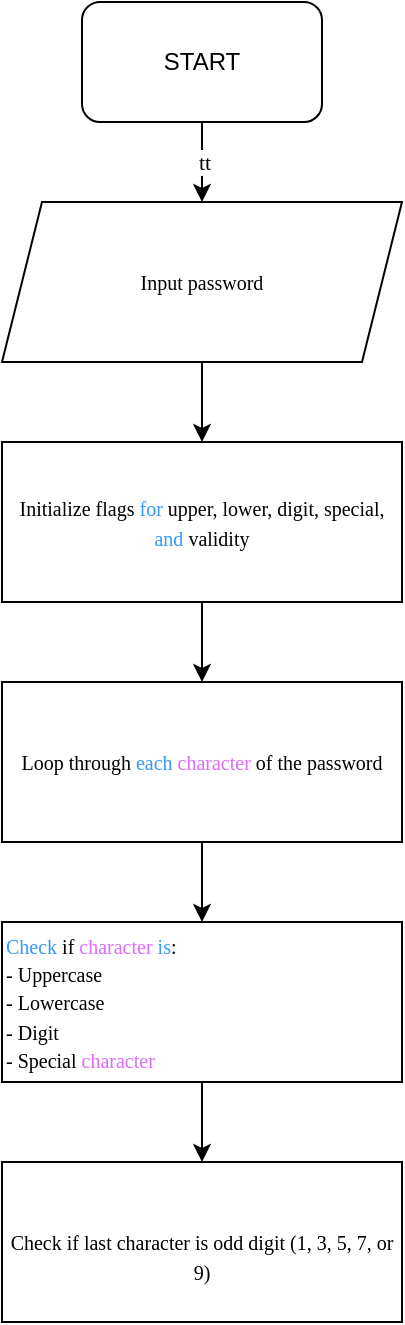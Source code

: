 <mxfile version="25.0.3">
  <diagram name="Page-1" id="uW_phi4VEYtL2WINQR16">
    <mxGraphModel dx="1162" dy="642" grid="1" gridSize="10" guides="1" tooltips="1" connect="1" arrows="1" fold="1" page="1" pageScale="1" pageWidth="827" pageHeight="1169" math="0" shadow="0">
      <root>
        <mxCell id="0" />
        <mxCell id="1" parent="0" />
        <mxCell id="pDTDzoaKquT_ZgxXrLPv-6" value="&lt;font face=&quot;Verdana&quot;&gt;tt&lt;/font&gt;" style="edgeStyle=orthogonalEdgeStyle;rounded=0;orthogonalLoop=1;jettySize=auto;html=1;" edge="1" parent="1" source="pDTDzoaKquT_ZgxXrLPv-1">
          <mxGeometry relative="1" as="geometry">
            <mxPoint x="420" y="120" as="targetPoint" />
          </mxGeometry>
        </mxCell>
        <mxCell id="pDTDzoaKquT_ZgxXrLPv-1" value="START" style="rounded=1;whiteSpace=wrap;html=1;" vertex="1" parent="1">
          <mxGeometry x="360" y="20" width="120" height="60" as="geometry" />
        </mxCell>
        <mxCell id="pDTDzoaKquT_ZgxXrLPv-5" style="edgeStyle=orthogonalEdgeStyle;rounded=0;orthogonalLoop=1;jettySize=auto;html=1;" edge="1" parent="1" source="pDTDzoaKquT_ZgxXrLPv-3">
          <mxGeometry relative="1" as="geometry">
            <mxPoint x="420" y="240" as="targetPoint" />
          </mxGeometry>
        </mxCell>
        <mxCell id="pDTDzoaKquT_ZgxXrLPv-3" value="&lt;font style=&quot;font-size: 10px;&quot; face=&quot;Verdana&quot;&gt;Input password&lt;br&gt;&lt;/font&gt;" style="shape=parallelogram;perimeter=parallelogramPerimeter;whiteSpace=wrap;html=1;fixedSize=1;" vertex="1" parent="1">
          <mxGeometry x="320" y="120" width="200" height="80" as="geometry" />
        </mxCell>
        <mxCell id="pDTDzoaKquT_ZgxXrLPv-9" style="edgeStyle=orthogonalEdgeStyle;rounded=0;orthogonalLoop=1;jettySize=auto;html=1;entryX=0.5;entryY=0;entryDx=0;entryDy=0;" edge="1" parent="1" source="pDTDzoaKquT_ZgxXrLPv-7" target="pDTDzoaKquT_ZgxXrLPv-8">
          <mxGeometry relative="1" as="geometry" />
        </mxCell>
        <mxCell id="pDTDzoaKquT_ZgxXrLPv-7" value="&lt;font style=&quot;font-size: 10px;&quot; face=&quot;Verdana&quot;&gt;&lt;br&gt;Initialize flags &lt;span class=&quot;hljs-keyword&quot;&gt;&lt;font color=&quot;#3399ff&quot;&gt;for&lt;/font&gt;&lt;/span&gt; upper, lower, digit, special, &lt;span class=&quot;hljs-keyword&quot;&gt;&lt;font color=&quot;#3399ff&quot;&gt;and&lt;/font&gt;&lt;/span&gt; validity&lt;/font&gt;&lt;div&gt;&lt;br&gt;&lt;/div&gt;" style="rounded=0;whiteSpace=wrap;html=1;" vertex="1" parent="1">
          <mxGeometry x="320" y="240" width="200" height="80" as="geometry" />
        </mxCell>
        <mxCell id="pDTDzoaKquT_ZgxXrLPv-13" style="edgeStyle=orthogonalEdgeStyle;rounded=0;orthogonalLoop=1;jettySize=auto;html=1;" edge="1" parent="1" source="pDTDzoaKquT_ZgxXrLPv-8">
          <mxGeometry relative="1" as="geometry">
            <mxPoint x="420" y="480" as="targetPoint" />
          </mxGeometry>
        </mxCell>
        <mxCell id="pDTDzoaKquT_ZgxXrLPv-8" value="&lt;font style=&quot;font-size: 10px;&quot; face=&quot;Verdana&quot;&gt;Loop through &lt;span class=&quot;hljs-keyword&quot;&gt;&lt;font color=&quot;#3399ff&quot;&gt;each&lt;/font&gt;&lt;/span&gt; &lt;span class=&quot;hljs-type&quot;&gt;&lt;font color=&quot;#dc6bff&quot;&gt;character&lt;/font&gt;&lt;/span&gt; &lt;span class=&quot;hljs-keyword&quot;&gt;of&lt;/span&gt; the password&lt;/font&gt;" style="rounded=0;whiteSpace=wrap;html=1;" vertex="1" parent="1">
          <mxGeometry x="320" y="360" width="200" height="80" as="geometry" />
        </mxCell>
        <mxCell id="pDTDzoaKquT_ZgxXrLPv-15" style="edgeStyle=orthogonalEdgeStyle;rounded=0;orthogonalLoop=1;jettySize=auto;html=1;" edge="1" parent="1" source="pDTDzoaKquT_ZgxXrLPv-14">
          <mxGeometry relative="1" as="geometry">
            <mxPoint x="420" y="600" as="targetPoint" />
          </mxGeometry>
        </mxCell>
        <mxCell id="pDTDzoaKquT_ZgxXrLPv-14" value="&lt;font style=&quot;font-size: 10px;&quot; face=&quot;Verdana&quot;&gt;&lt;font color=&quot;#3399ff&quot;&gt;&lt;span style=&quot;line-height: 80%;&quot; class=&quot;hljs-keyword&quot;&gt;Check&lt;/span&gt; &lt;/font&gt;if &lt;font color=&quot;#dc6bff&quot;&gt;&lt;span style=&quot;line-height: 80%;&quot; class=&quot;hljs-type&quot;&gt;character&lt;/span&gt; &lt;/font&gt;&lt;span style=&quot;line-height: 80%;&quot; class=&quot;hljs-keyword&quot;&gt;&lt;font color=&quot;#3399ff&quot;&gt;is&lt;/font&gt;&lt;/span&gt;:&lt;br&gt;    &lt;span style=&quot;line-height: 80%;&quot; class=&quot;hljs-operator&quot;&gt;-&lt;/span&gt; Uppercase&lt;br&gt;    &lt;span style=&quot;line-height: 80%;&quot; class=&quot;hljs-operator&quot;&gt;-&lt;/span&gt; Lowercase&lt;br&gt;    &lt;span style=&quot;line-height: 80%;&quot; class=&quot;hljs-operator&quot;&gt;-&lt;/span&gt; Digit&lt;br&gt;    &lt;span style=&quot;line-height: 80%;&quot; class=&quot;hljs-operator&quot;&gt;-&lt;/span&gt; Special &lt;span style=&quot;line-height: 80%;&quot; class=&quot;hljs-type&quot;&gt;&lt;font color=&quot;#dc6bff&quot;&gt;character&lt;/font&gt;&lt;/span&gt;&lt;/font&gt;" style="rounded=0;whiteSpace=wrap;html=1;align=left;" vertex="1" parent="1">
          <mxGeometry x="320" y="480" width="200" height="80" as="geometry" />
        </mxCell>
        <mxCell id="pDTDzoaKquT_ZgxXrLPv-16" value="&lt;br&gt;&lt;font style=&quot;font-size: 10px;&quot; face=&quot;Verdana&quot;&gt;&lt;span class=&quot;hljs-keyword&quot;&gt;Check&lt;/span&gt; if &lt;span class=&quot;hljs-keyword&quot;&gt;last&lt;/span&gt; &lt;span class=&quot;hljs-type&quot;&gt;character&lt;/span&gt; &lt;span class=&quot;hljs-keyword&quot;&gt;is&lt;/span&gt; odd digit (&lt;span class=&quot;hljs-number&quot;&gt;1&lt;/span&gt;, &lt;span class=&quot;hljs-number&quot;&gt;3&lt;/span&gt;, &lt;span class=&quot;hljs-number&quot;&gt;5&lt;/span&gt;, &lt;span class=&quot;hljs-number&quot;&gt;7&lt;/span&gt;, &lt;span class=&quot;hljs-keyword&quot;&gt;or&lt;/span&gt; &lt;span class=&quot;hljs-number&quot;&gt;9&lt;/span&gt;)&lt;br&gt;&lt;/font&gt;" style="rounded=0;whiteSpace=wrap;html=1;" vertex="1" parent="1">
          <mxGeometry x="320" y="600" width="200" height="80" as="geometry" />
        </mxCell>
      </root>
    </mxGraphModel>
  </diagram>
</mxfile>
